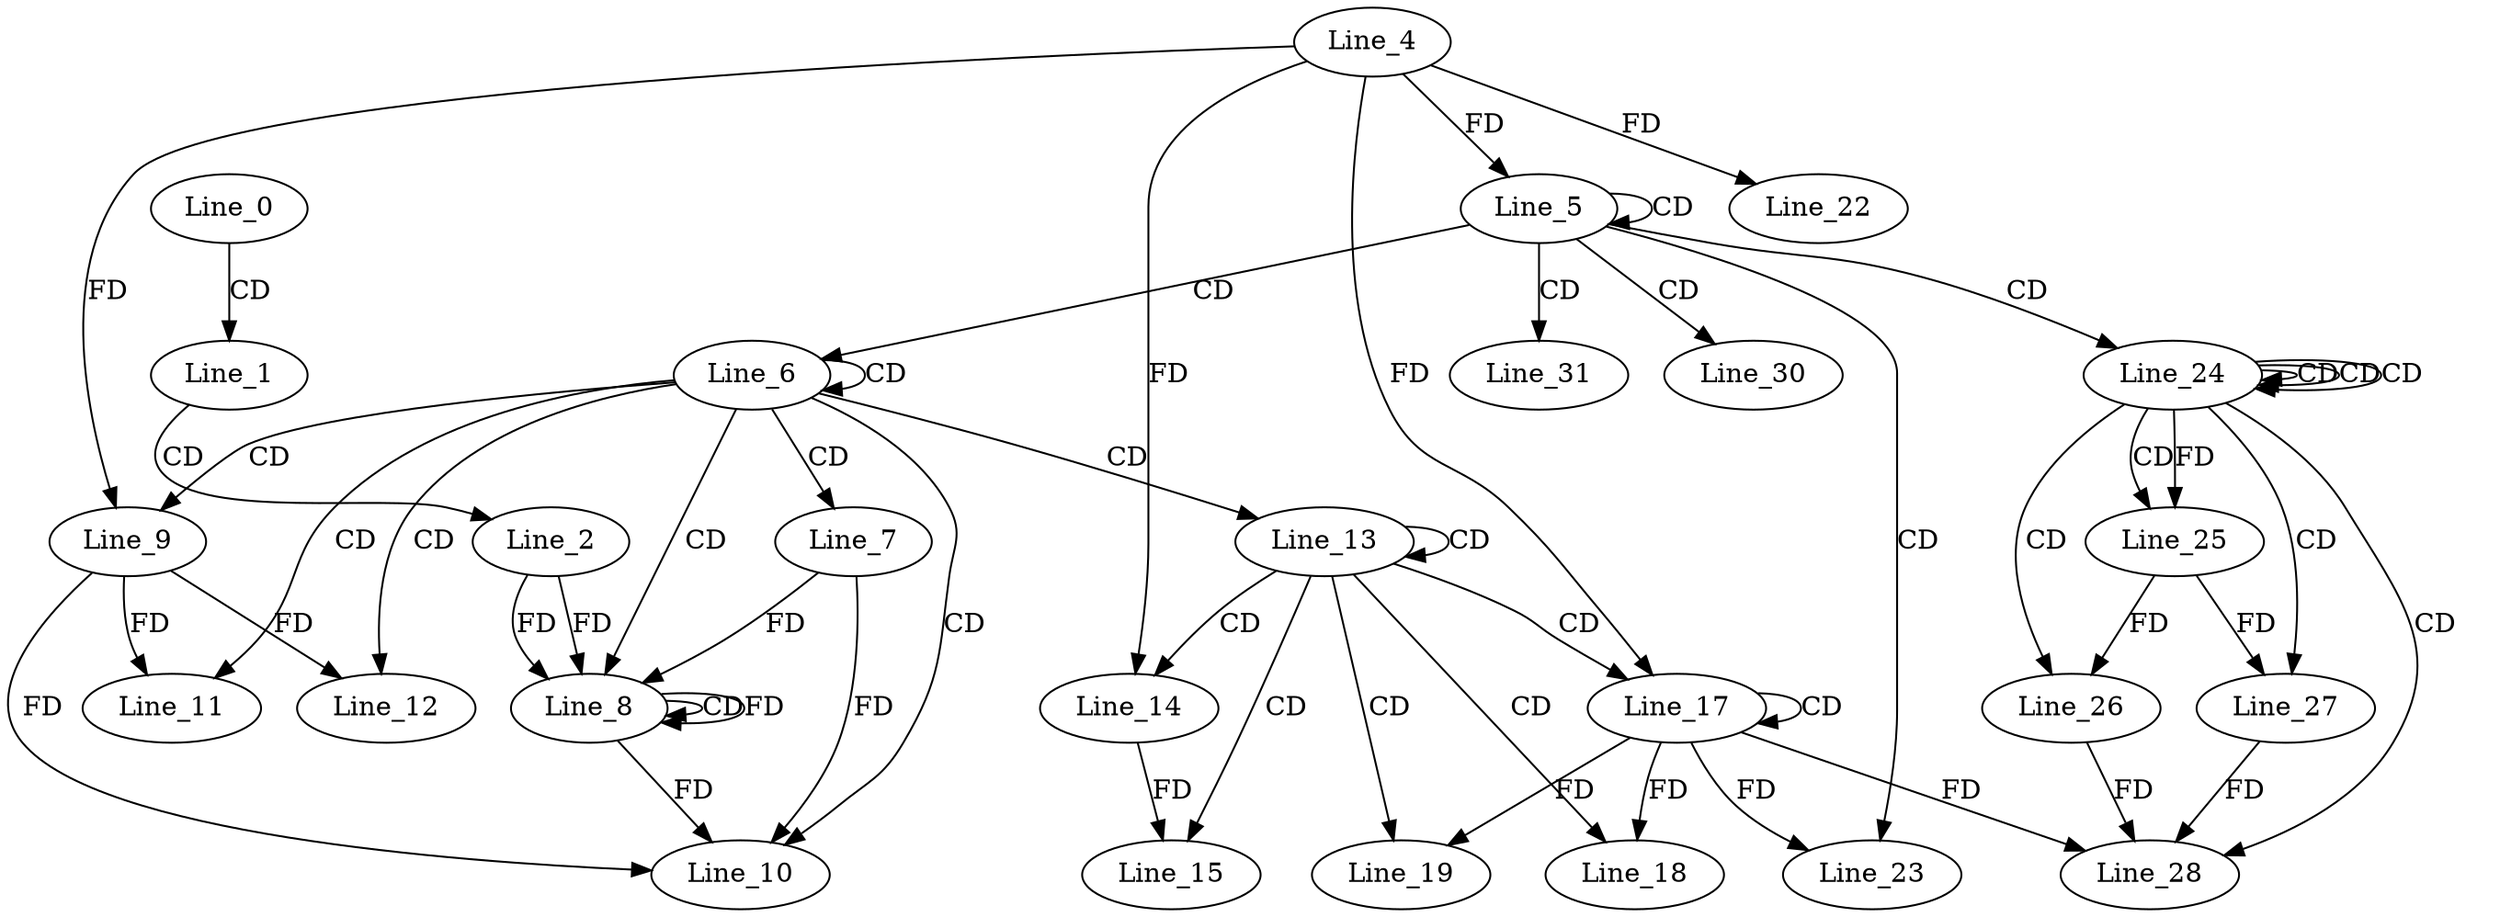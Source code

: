 digraph G {
  Line_0;
  Line_1;
  Line_2;
  Line_5;
  Line_5;
  Line_4;
  Line_5;
  Line_6;
  Line_6;
  Line_7;
  Line_8;
  Line_8;
  Line_8;
  Line_9;
  Line_9;
  Line_10;
  Line_10;
  Line_11;
  Line_12;
  Line_13;
  Line_13;
  Line_14;
  Line_14;
  Line_15;
  Line_17;
  Line_17;
  Line_18;
  Line_19;
  Line_22;
  Line_23;
  Line_24;
  Line_24;
  Line_24;
  Line_24;
  Line_25;
  Line_25;
  Line_26;
  Line_26;
  Line_27;
  Line_27;
  Line_28;
  Line_30;
  Line_31;
  Line_0 -> Line_1 [ label="CD" ];
  Line_1 -> Line_2 [ label="CD" ];
  Line_5 -> Line_5 [ label="CD" ];
  Line_4 -> Line_5 [ label="FD" ];
  Line_5 -> Line_6 [ label="CD" ];
  Line_6 -> Line_6 [ label="CD" ];
  Line_6 -> Line_7 [ label="CD" ];
  Line_6 -> Line_8 [ label="CD" ];
  Line_2 -> Line_8 [ label="FD" ];
  Line_8 -> Line_8 [ label="CD" ];
  Line_7 -> Line_8 [ label="FD" ];
  Line_8 -> Line_8 [ label="FD" ];
  Line_2 -> Line_8 [ label="FD" ];
  Line_6 -> Line_9 [ label="CD" ];
  Line_4 -> Line_9 [ label="FD" ];
  Line_6 -> Line_10 [ label="CD" ];
  Line_9 -> Line_10 [ label="FD" ];
  Line_7 -> Line_10 [ label="FD" ];
  Line_8 -> Line_10 [ label="FD" ];
  Line_6 -> Line_11 [ label="CD" ];
  Line_9 -> Line_11 [ label="FD" ];
  Line_6 -> Line_12 [ label="CD" ];
  Line_9 -> Line_12 [ label="FD" ];
  Line_6 -> Line_13 [ label="CD" ];
  Line_13 -> Line_13 [ label="CD" ];
  Line_13 -> Line_14 [ label="CD" ];
  Line_4 -> Line_14 [ label="FD" ];
  Line_13 -> Line_15 [ label="CD" ];
  Line_14 -> Line_15 [ label="FD" ];
  Line_13 -> Line_17 [ label="CD" ];
  Line_17 -> Line_17 [ label="CD" ];
  Line_4 -> Line_17 [ label="FD" ];
  Line_13 -> Line_18 [ label="CD" ];
  Line_17 -> Line_18 [ label="FD" ];
  Line_13 -> Line_19 [ label="CD" ];
  Line_17 -> Line_19 [ label="FD" ];
  Line_4 -> Line_22 [ label="FD" ];
  Line_5 -> Line_23 [ label="CD" ];
  Line_17 -> Line_23 [ label="FD" ];
  Line_5 -> Line_24 [ label="CD" ];
  Line_24 -> Line_24 [ label="CD" ];
  Line_24 -> Line_24 [ label="CD" ];
  Line_24 -> Line_24 [ label="CD" ];
  Line_24 -> Line_25 [ label="CD" ];
  Line_24 -> Line_25 [ label="FD" ];
  Line_24 -> Line_26 [ label="CD" ];
  Line_25 -> Line_26 [ label="FD" ];
  Line_24 -> Line_27 [ label="CD" ];
  Line_25 -> Line_27 [ label="FD" ];
  Line_24 -> Line_28 [ label="CD" ];
  Line_17 -> Line_28 [ label="FD" ];
  Line_26 -> Line_28 [ label="FD" ];
  Line_27 -> Line_28 [ label="FD" ];
  Line_5 -> Line_30 [ label="CD" ];
  Line_5 -> Line_31 [ label="CD" ];
}
